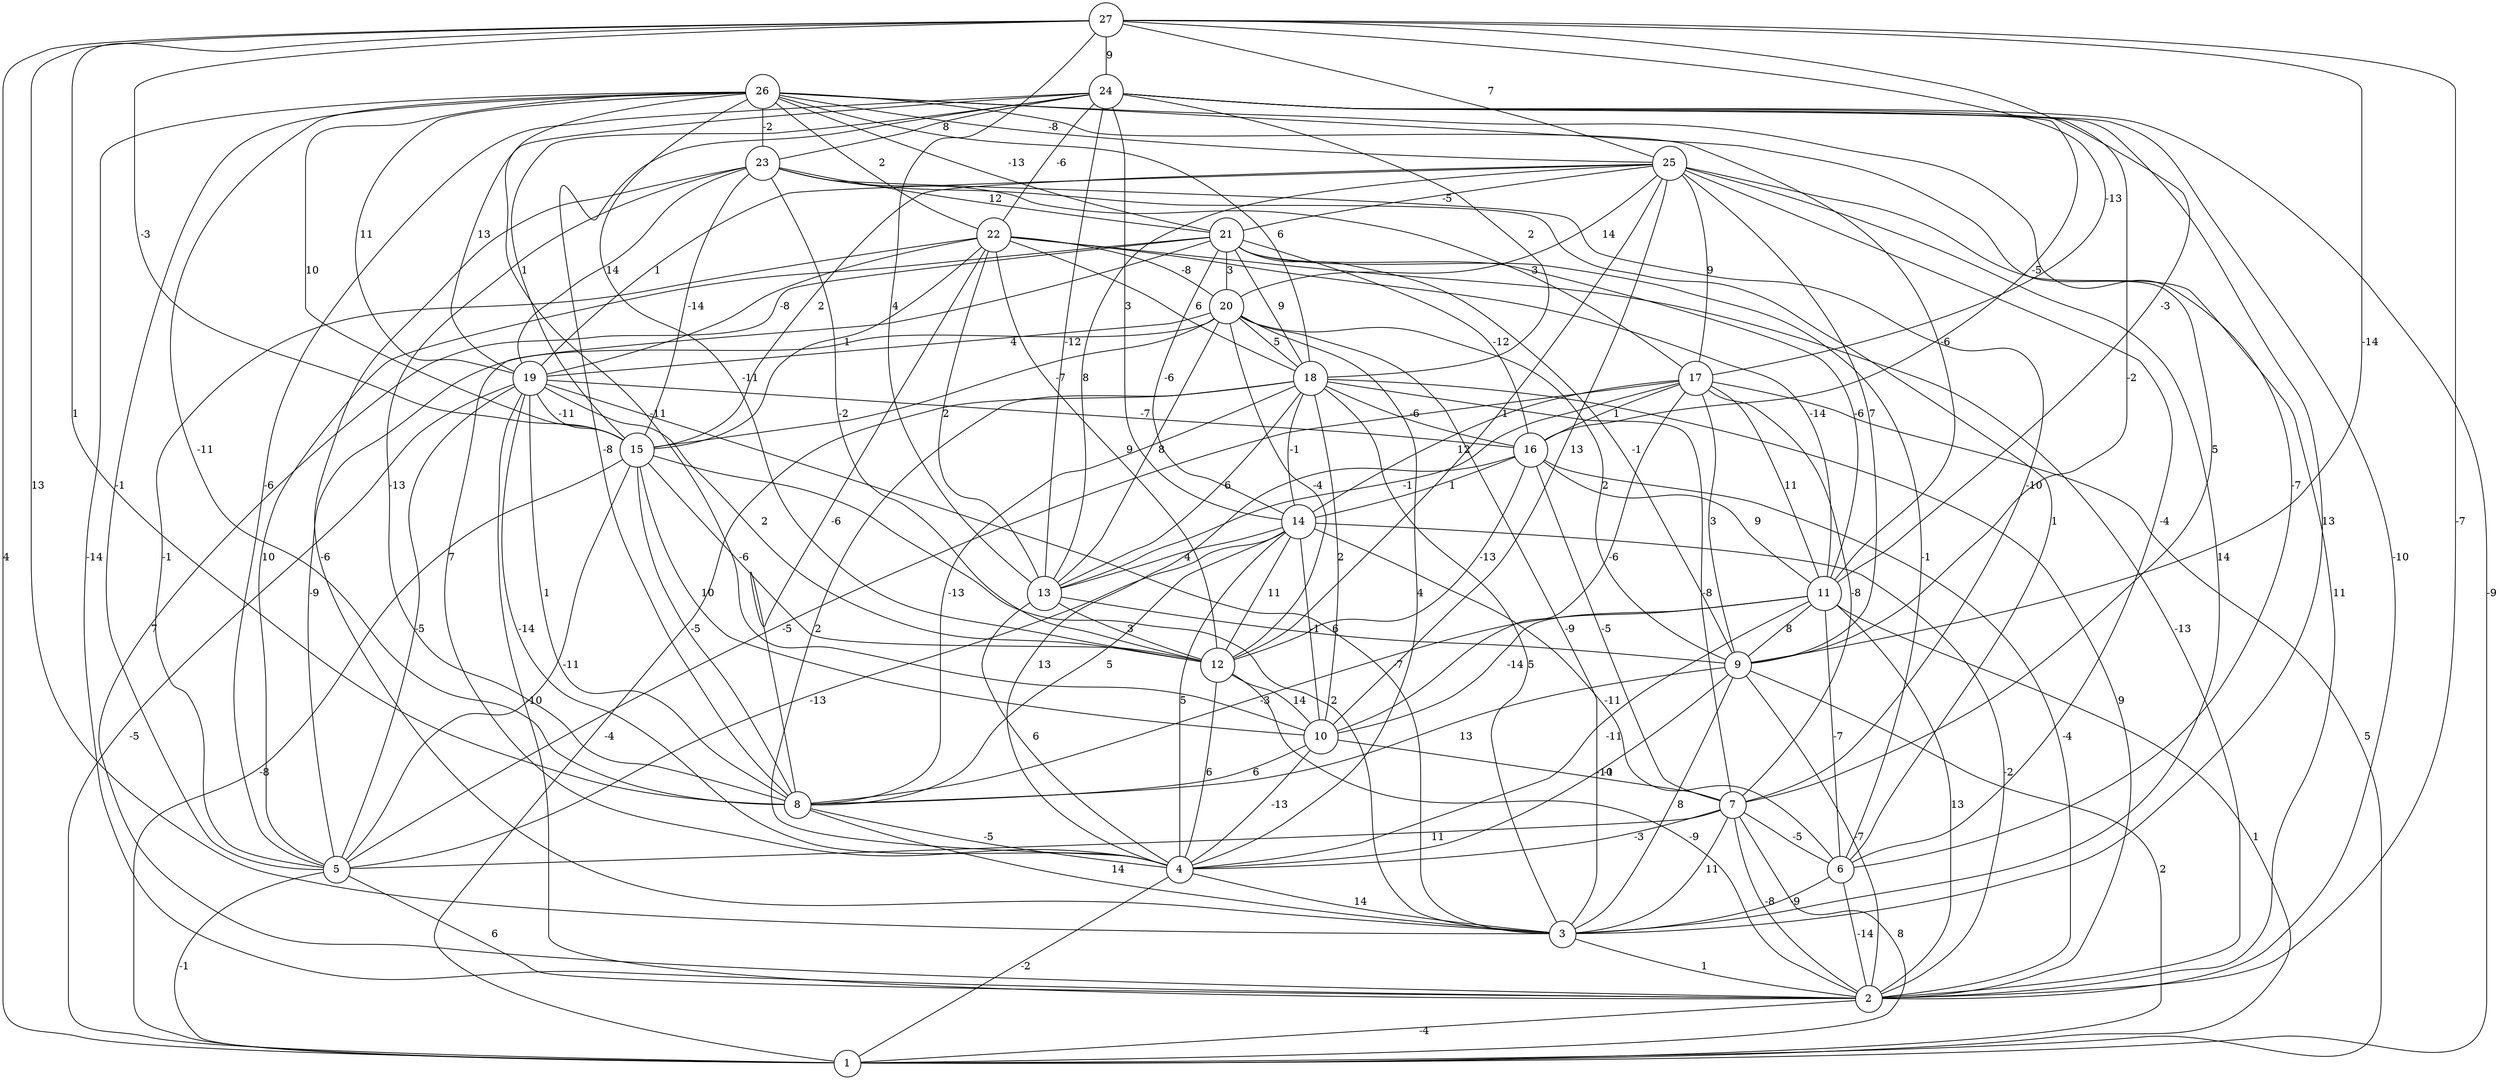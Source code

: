 graph { 
	 fontname="Helvetica,Arial,sans-serif" 
	 node [shape = circle]; 
	 27 -- 1 [label = "4"];
	 27 -- 2 [label = "-7"];
	 27 -- 3 [label = "13"];
	 27 -- 8 [label = "1"];
	 27 -- 9 [label = "-14"];
	 27 -- 11 [label = "-3"];
	 27 -- 13 [label = "4"];
	 27 -- 15 [label = "-3"];
	 27 -- 17 [label = "-13"];
	 27 -- 24 [label = "9"];
	 27 -- 25 [label = "7"];
	 26 -- 2 [label = "-14"];
	 26 -- 5 [label = "-1"];
	 26 -- 6 [label = "-7"];
	 26 -- 7 [label = "5"];
	 26 -- 8 [label = "-11"];
	 26 -- 10 [label = "-11"];
	 26 -- 11 [label = "-6"];
	 26 -- 12 [label = "-11"];
	 26 -- 15 [label = "10"];
	 26 -- 18 [label = "6"];
	 26 -- 19 [label = "11"];
	 26 -- 21 [label = "-13"];
	 26 -- 22 [label = "2"];
	 26 -- 23 [label = "-2"];
	 26 -- 25 [label = "-8"];
	 25 -- 2 [label = "11"];
	 25 -- 3 [label = "14"];
	 25 -- 6 [label = "-4"];
	 25 -- 9 [label = "7"];
	 25 -- 10 [label = "13"];
	 25 -- 12 [label = "1"];
	 25 -- 13 [label = "8"];
	 25 -- 15 [label = "2"];
	 25 -- 17 [label = "9"];
	 25 -- 19 [label = "1"];
	 25 -- 20 [label = "14"];
	 25 -- 21 [label = "-5"];
	 24 -- 1 [label = "-9"];
	 24 -- 2 [label = "-10"];
	 24 -- 3 [label = "13"];
	 24 -- 5 [label = "-6"];
	 24 -- 8 [label = "-8"];
	 24 -- 9 [label = "-2"];
	 24 -- 13 [label = "-12"];
	 24 -- 14 [label = "3"];
	 24 -- 15 [label = "1"];
	 24 -- 16 [label = "-5"];
	 24 -- 18 [label = "2"];
	 24 -- 19 [label = "13"];
	 24 -- 22 [label = "-6"];
	 24 -- 23 [label = "8"];
	 23 -- 3 [label = "-6"];
	 23 -- 6 [label = "1"];
	 23 -- 7 [label = "-10"];
	 23 -- 8 [label = "-13"];
	 23 -- 12 [label = "-2"];
	 23 -- 15 [label = "-14"];
	 23 -- 17 [label = "3"];
	 23 -- 19 [label = "14"];
	 23 -- 21 [label = "12"];
	 22 -- 2 [label = "-13"];
	 22 -- 5 [label = "-1"];
	 22 -- 8 [label = "-6"];
	 22 -- 11 [label = "-14"];
	 22 -- 12 [label = "9"];
	 22 -- 13 [label = "2"];
	 22 -- 15 [label = "1"];
	 22 -- 18 [label = "6"];
	 22 -- 19 [label = "-8"];
	 22 -- 20 [label = "-8"];
	 21 -- 2 [label = "7"];
	 21 -- 4 [label = "7"];
	 21 -- 5 [label = "10"];
	 21 -- 6 [label = "-1"];
	 21 -- 9 [label = "-1"];
	 21 -- 11 [label = "-6"];
	 21 -- 14 [label = "-6"];
	 21 -- 16 [label = "-12"];
	 21 -- 18 [label = "9"];
	 21 -- 20 [label = "3"];
	 20 -- 3 [label = "-9"];
	 20 -- 4 [label = "4"];
	 20 -- 5 [label = "-9"];
	 20 -- 9 [label = "2"];
	 20 -- 12 [label = "-4"];
	 20 -- 13 [label = "8"];
	 20 -- 15 [label = "-7"];
	 20 -- 18 [label = "5"];
	 20 -- 19 [label = "4"];
	 19 -- 1 [label = "-5"];
	 19 -- 2 [label = "-10"];
	 19 -- 3 [label = "-7"];
	 19 -- 4 [label = "-14"];
	 19 -- 5 [label = "-5"];
	 19 -- 8 [label = "1"];
	 19 -- 12 [label = "2"];
	 19 -- 15 [label = "-11"];
	 19 -- 16 [label = "-7"];
	 18 -- 1 [label = "-4"];
	 18 -- 2 [label = "9"];
	 18 -- 3 [label = "5"];
	 18 -- 4 [label = "2"];
	 18 -- 7 [label = "-8"];
	 18 -- 8 [label = "-13"];
	 18 -- 10 [label = "2"];
	 18 -- 13 [label = "6"];
	 18 -- 14 [label = "-1"];
	 18 -- 16 [label = "-6"];
	 17 -- 1 [label = "5"];
	 17 -- 5 [label = "-5"];
	 17 -- 7 [label = "-8"];
	 17 -- 9 [label = "3"];
	 17 -- 10 [label = "-6"];
	 17 -- 11 [label = "11"];
	 17 -- 13 [label = "-1"];
	 17 -- 14 [label = "12"];
	 17 -- 16 [label = "1"];
	 16 -- 2 [label = "-4"];
	 16 -- 4 [label = "13"];
	 16 -- 7 [label = "-5"];
	 16 -- 11 [label = "9"];
	 16 -- 12 [label = "-13"];
	 16 -- 14 [label = "1"];
	 15 -- 1 [label = "-8"];
	 15 -- 3 [label = "2"];
	 15 -- 5 [label = "-11"];
	 15 -- 8 [label = "-5"];
	 15 -- 10 [label = "10"];
	 15 -- 12 [label = "-6"];
	 14 -- 2 [label = "-2"];
	 14 -- 4 [label = "5"];
	 14 -- 5 [label = "-13"];
	 14 -- 6 [label = "-11"];
	 14 -- 8 [label = "5"];
	 14 -- 10 [label = "-1"];
	 14 -- 12 [label = "11"];
	 14 -- 13 [label = "4"];
	 13 -- 4 [label = "6"];
	 13 -- 9 [label = "6"];
	 13 -- 12 [label = "3"];
	 12 -- 2 [label = "-9"];
	 12 -- 4 [label = "6"];
	 12 -- 10 [label = "14"];
	 11 -- 1 [label = "1"];
	 11 -- 2 [label = "13"];
	 11 -- 4 [label = "-11"];
	 11 -- 6 [label = "-7"];
	 11 -- 8 [label = "-3"];
	 11 -- 9 [label = "8"];
	 11 -- 10 [label = "-14"];
	 10 -- 4 [label = "-13"];
	 10 -- 7 [label = "-10"];
	 10 -- 8 [label = "6"];
	 9 -- 1 [label = "2"];
	 9 -- 2 [label = "-7"];
	 9 -- 3 [label = "8"];
	 9 -- 4 [label = "-1"];
	 9 -- 8 [label = "13"];
	 8 -- 3 [label = "14"];
	 8 -- 4 [label = "-5"];
	 7 -- 1 [label = "8"];
	 7 -- 2 [label = "-8"];
	 7 -- 3 [label = "11"];
	 7 -- 4 [label = "-3"];
	 7 -- 5 [label = "11"];
	 7 -- 6 [label = "-5"];
	 6 -- 2 [label = "-14"];
	 6 -- 3 [label = "-9"];
	 5 -- 1 [label = "-1"];
	 5 -- 2 [label = "6"];
	 4 -- 1 [label = "-2"];
	 4 -- 3 [label = "14"];
	 3 -- 2 [label = "1"];
	 2 -- 1 [label = "-4"];
	 1;
	 2;
	 3;
	 4;
	 5;
	 6;
	 7;
	 8;
	 9;
	 10;
	 11;
	 12;
	 13;
	 14;
	 15;
	 16;
	 17;
	 18;
	 19;
	 20;
	 21;
	 22;
	 23;
	 24;
	 25;
	 26;
	 27;
}
